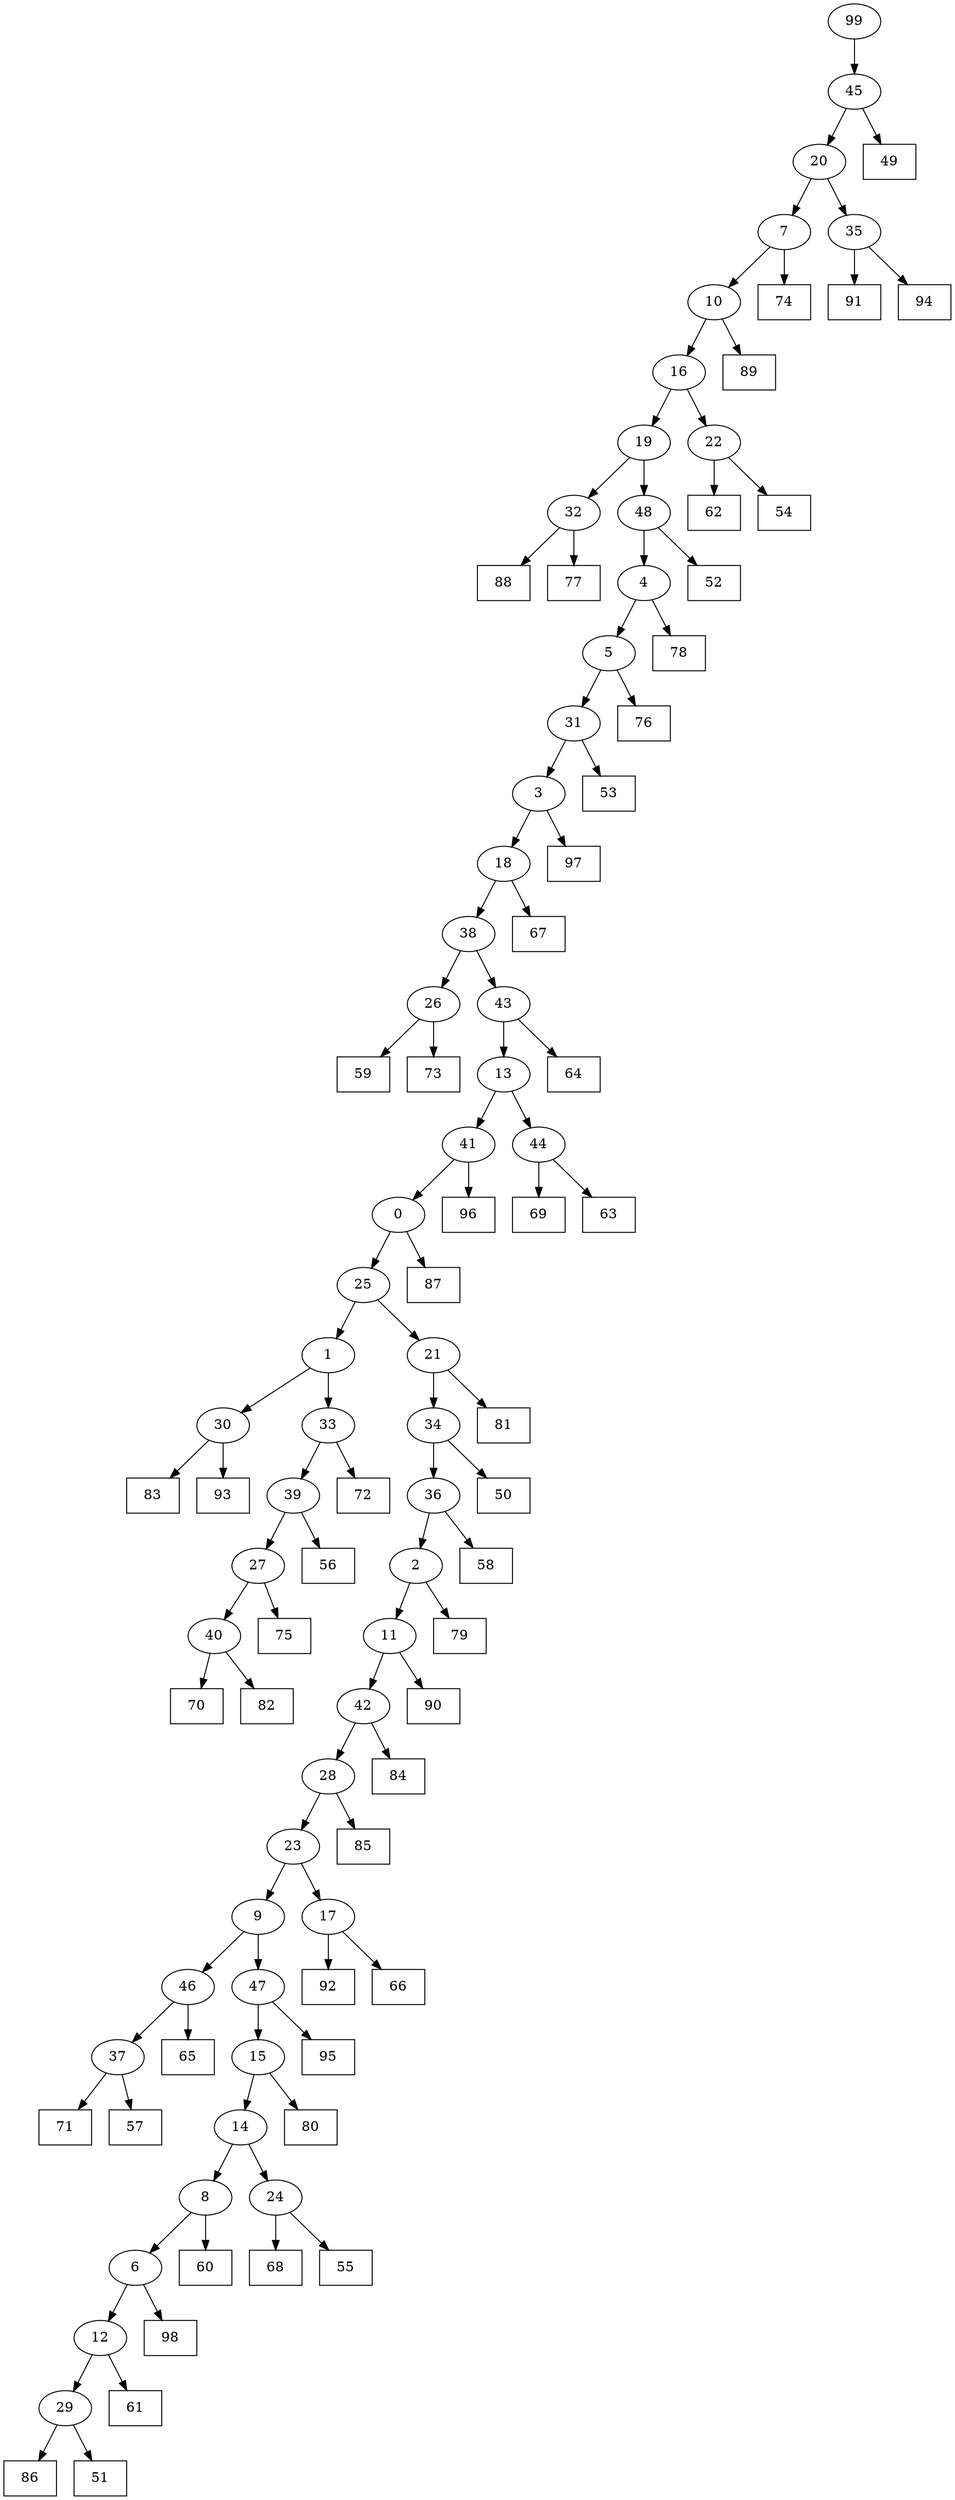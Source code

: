 digraph G {
0[label="0"];
1[label="1"];
2[label="2"];
3[label="3"];
4[label="4"];
5[label="5"];
6[label="6"];
7[label="7"];
8[label="8"];
9[label="9"];
10[label="10"];
11[label="11"];
12[label="12"];
13[label="13"];
14[label="14"];
15[label="15"];
16[label="16"];
17[label="17"];
18[label="18"];
19[label="19"];
20[label="20"];
21[label="21"];
22[label="22"];
23[label="23"];
24[label="24"];
25[label="25"];
26[label="26"];
27[label="27"];
28[label="28"];
29[label="29"];
30[label="30"];
31[label="31"];
32[label="32"];
33[label="33"];
34[label="34"];
35[label="35"];
36[label="36"];
37[label="37"];
38[label="38"];
39[label="39"];
40[label="40"];
41[label="41"];
42[label="42"];
43[label="43"];
44[label="44"];
45[label="45"];
46[label="46"];
47[label="47"];
48[label="48"];
49[shape=box,label="83"];
50[shape=box,label="64"];
51[shape=box,label="72"];
52[shape=box,label="62"];
53[shape=box,label="59"];
54[shape=box,label="75"];
55[shape=box,label="70"];
56[shape=box,label="50"];
57[shape=box,label="92"];
58[shape=box,label="79"];
59[shape=box,label="61"];
60[shape=box,label="69"];
61[shape=box,label="84"];
62[shape=box,label="60"];
63[shape=box,label="87"];
64[shape=box,label="86"];
65[shape=box,label="51"];
66[shape=box,label="85"];
67[shape=box,label="71"];
68[shape=box,label="63"];
69[shape=box,label="91"];
70[shape=box,label="89"];
71[shape=box,label="52"];
72[shape=box,label="94"];
73[shape=box,label="88"];
74[shape=box,label="66"];
75[shape=box,label="82"];
76[shape=box,label="56"];
77[shape=box,label="97"];
78[shape=box,label="58"];
79[shape=box,label="76"];
80[shape=box,label="98"];
81[shape=box,label="53"];
82[shape=box,label="81"];
83[shape=box,label="54"];
84[shape=box,label="90"];
85[shape=box,label="68"];
86[shape=box,label="77"];
87[shape=box,label="95"];
88[shape=box,label="49"];
89[shape=box,label="55"];
90[shape=box,label="67"];
91[shape=box,label="73"];
92[shape=box,label="93"];
93[shape=box,label="57"];
94[shape=box,label="80"];
95[shape=box,label="96"];
96[shape=box,label="78"];
97[shape=box,label="65"];
98[shape=box,label="74"];
99[label="99"];
21->82 ;
24->85 ;
35->72 ;
42->61 ;
11->84 ;
30->49 ;
32->73 ;
31->81 ;
40->75 ;
39->76 ;
0->25 ;
17->74 ;
45->88 ;
41->95 ;
8->62 ;
43->50 ;
0->63 ;
12->29 ;
25->21 ;
4->96 ;
99->45 ;
45->20 ;
5->79 ;
47->87 ;
41->0 ;
2->11 ;
7->98 ;
28->23 ;
23->17 ;
20->7 ;
9->47 ;
38->43 ;
17->57 ;
18->38 ;
3->18 ;
6->80 ;
33->39 ;
32->86 ;
22->52 ;
44->60 ;
47->15 ;
15->94 ;
22->83 ;
37->93 ;
46->37 ;
37->67 ;
7->10 ;
10->70 ;
11->42 ;
42->28 ;
29->64 ;
16->19 ;
19->32 ;
13->44 ;
44->68 ;
48->71 ;
3->77 ;
46->97 ;
2->58 ;
6->12 ;
12->59 ;
10->16 ;
36->2 ;
21->34 ;
34->56 ;
15->14 ;
14->24 ;
16->22 ;
40->55 ;
18->90 ;
26->53 ;
36->78 ;
4->5 ;
28->66 ;
13->41 ;
30->92 ;
43->13 ;
33->51 ;
25->1 ;
1->30 ;
29->65 ;
31->3 ;
24->89 ;
19->48 ;
48->4 ;
20->35 ;
35->69 ;
5->31 ;
39->27 ;
27->54 ;
1->33 ;
38->26 ;
26->91 ;
34->36 ;
14->8 ;
8->6 ;
27->40 ;
23->9 ;
9->46 ;
}
